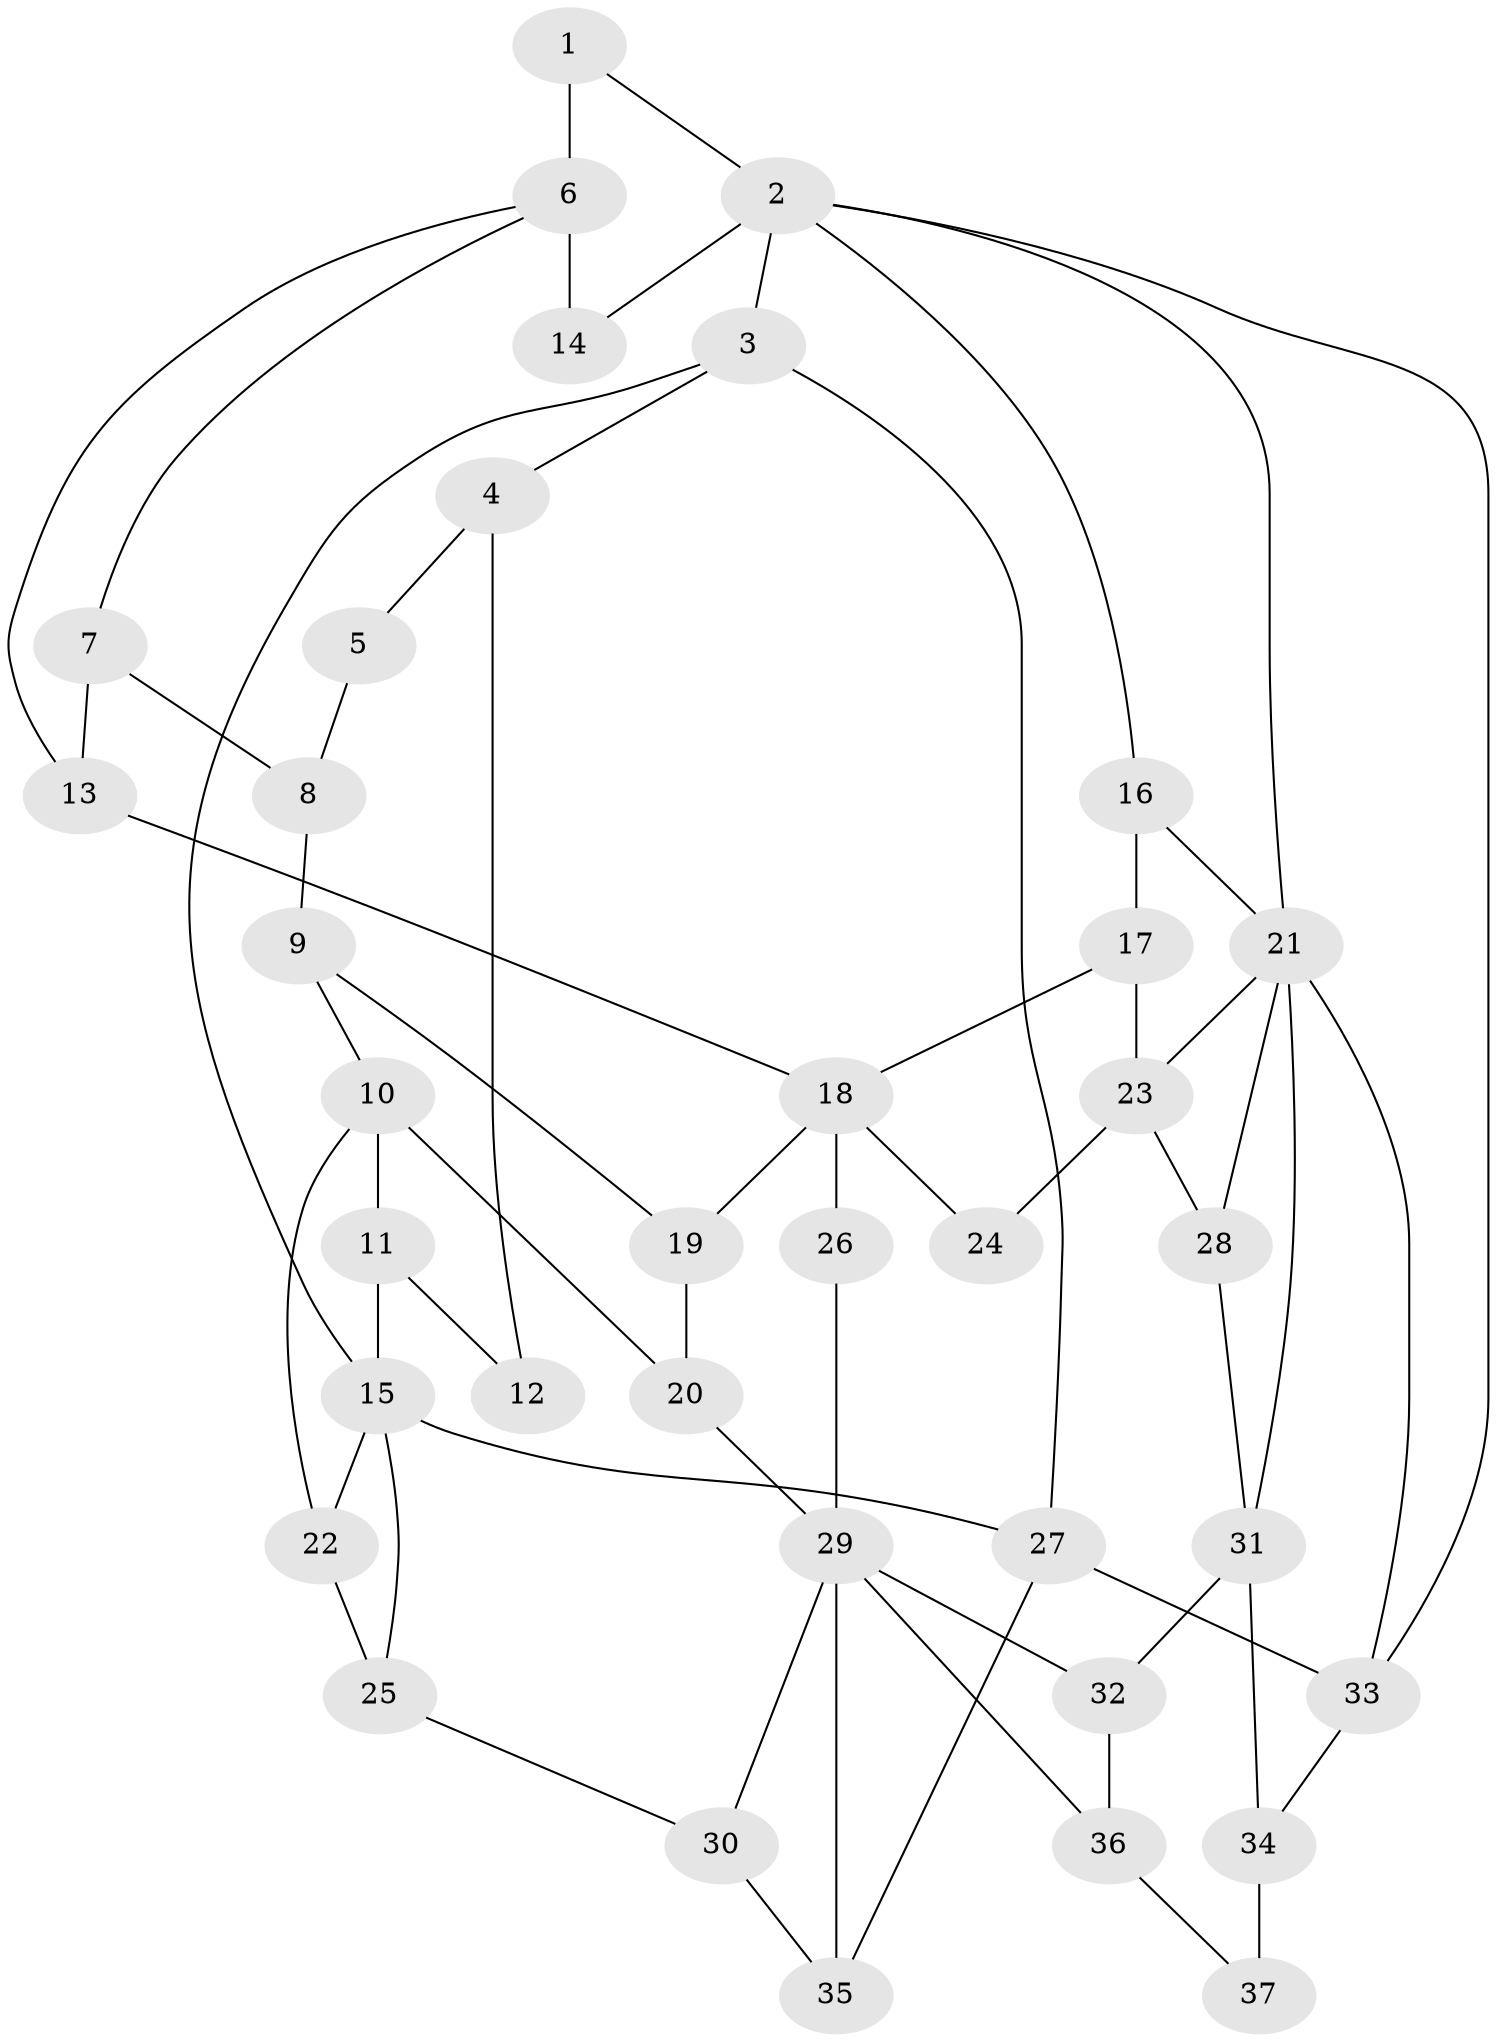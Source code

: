 // original degree distribution, {3: 0.02702702702702703, 5: 0.4594594594594595, 6: 0.24324324324324326, 4: 0.2702702702702703}
// Generated by graph-tools (version 1.1) at 2025/38/03/09/25 02:38:53]
// undirected, 37 vertices, 62 edges
graph export_dot {
graph [start="1"]
  node [color=gray90,style=filled];
  1;
  2;
  3;
  4;
  5;
  6;
  7;
  8;
  9;
  10;
  11;
  12;
  13;
  14;
  15;
  16;
  17;
  18;
  19;
  20;
  21;
  22;
  23;
  24;
  25;
  26;
  27;
  28;
  29;
  30;
  31;
  32;
  33;
  34;
  35;
  36;
  37;
  1 -- 2 [weight=1.0];
  1 -- 6 [weight=2.0];
  2 -- 3 [weight=1.0];
  2 -- 14 [weight=1.0];
  2 -- 16 [weight=1.0];
  2 -- 21 [weight=1.0];
  2 -- 33 [weight=1.0];
  3 -- 4 [weight=1.0];
  3 -- 15 [weight=1.0];
  3 -- 27 [weight=1.0];
  4 -- 5 [weight=1.0];
  4 -- 12 [weight=1.0];
  5 -- 8 [weight=1.0];
  6 -- 7 [weight=1.0];
  6 -- 13 [weight=1.0];
  6 -- 14 [weight=2.0];
  7 -- 8 [weight=1.0];
  7 -- 13 [weight=1.0];
  8 -- 9 [weight=1.0];
  9 -- 10 [weight=1.0];
  9 -- 19 [weight=1.0];
  10 -- 11 [weight=2.0];
  10 -- 20 [weight=1.0];
  10 -- 22 [weight=1.0];
  11 -- 12 [weight=2.0];
  11 -- 15 [weight=2.0];
  13 -- 18 [weight=1.0];
  15 -- 22 [weight=1.0];
  15 -- 25 [weight=1.0];
  15 -- 27 [weight=1.0];
  16 -- 17 [weight=1.0];
  16 -- 21 [weight=1.0];
  17 -- 18 [weight=1.0];
  17 -- 23 [weight=1.0];
  18 -- 19 [weight=1.0];
  18 -- 24 [weight=1.0];
  18 -- 26 [weight=2.0];
  19 -- 20 [weight=1.0];
  20 -- 29 [weight=1.0];
  21 -- 23 [weight=1.0];
  21 -- 28 [weight=1.0];
  21 -- 31 [weight=1.0];
  21 -- 33 [weight=1.0];
  22 -- 25 [weight=2.0];
  23 -- 24 [weight=2.0];
  23 -- 28 [weight=2.0];
  25 -- 30 [weight=1.0];
  26 -- 29 [weight=1.0];
  27 -- 33 [weight=1.0];
  27 -- 35 [weight=1.0];
  28 -- 31 [weight=1.0];
  29 -- 30 [weight=1.0];
  29 -- 32 [weight=1.0];
  29 -- 35 [weight=1.0];
  29 -- 36 [weight=1.0];
  30 -- 35 [weight=1.0];
  31 -- 32 [weight=1.0];
  31 -- 34 [weight=2.0];
  32 -- 36 [weight=1.0];
  33 -- 34 [weight=2.0];
  34 -- 37 [weight=2.0];
  36 -- 37 [weight=1.0];
}
